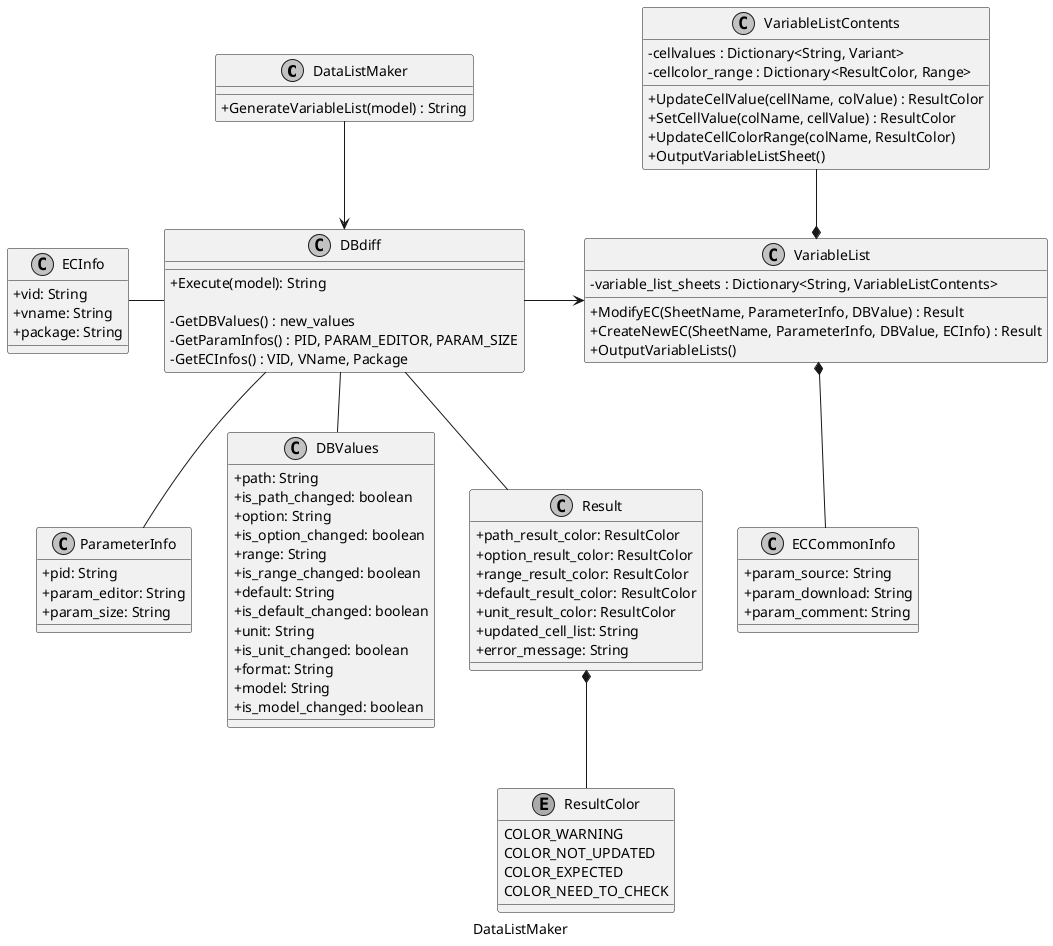 @startuml DataListMakerClass
caption DataListMaker

'skinparam handwritten true
skinparam shadowing false
skinparam monochrome true
skinparam ClassAttributeIconSize 0

' class definition
class DataListMaker {
    + GenerateVariableList(model) : String
}

class DBdiff {
    ' + Init()
    + Execute(model): String

    - GetDBValues() : new_values
    - GetParamInfos() : PID, PARAM_EDITOR, PARAM_SIZE
    - GetECInfos() : VID, VName, Package
}

class VariableList {
- variable_list_sheets : Dictionary<String, VariableListContents>

+ ModifyEC(SheetName, ParameterInfo, DBValue) : Result
+ CreateNewEC(SheetName, ParameterInfo, DBValue, ECInfo) : Result
+ OutputVariableLists()
}

class VariableListContents {
    - cellvalues : Dictionary<String, Variant>
    - cellcolor_range : Dictionary<ResultColor, Range>

    ' If different value, change value and color
    + UpdateCellValue(cellName, colValue) : ResultColor
    ' Overwrite value (not change color)
    + SetCellValue(colName, cellValue) : ResultColor
    + UpdateCellColorRange(colName, ResultColor)
    + OutputVariableListSheet()
}

Enum ResultColor {
    COLOR_WARNING
    COLOR_NOT_UPDATED
    COLOR_EXPECTED
    COLOR_NEED_TO_CHECK
}

class ECCommonInfo {
    + param_source: String
    + param_download: String
    + param_comment: String
}

class ECInfo {
    + vid: String
    + vname: String
    + package: String
}

class ParameterInfo {
    + pid: String
    + param_editor: String
    + param_size: String
}

class DBValues {
    + path: String
    + is_path_changed: boolean
    + option: String
    + is_option_changed: boolean
    + range: String
    + is_range_changed: boolean
    + default: String
    + is_default_changed: boolean
    + unit: String
    + is_unit_changed: boolean
    + format: String
    + model: String
    + is_model_changed: boolean
}

class Result {
    + path_result_color: ResultColor
    + option_result_color: ResultColor
    + range_result_color: ResultColor
    + default_result_color: ResultColor
    + unit_result_color: ResultColor
    + updated_cell_list: String
    + error_message: String
}

' class relations
DataListMaker -down-> DBdiff
DBdiff -left- ECInfo
DBdiff -down- ParameterInfo
DBdiff -down- DBValues
DBdiff -right-> VariableList
VariableList *-down- ECCommonInfo
' VariableList -- Result
DBdiff -- Result
Result *-down- ResultColor
VariableList *-up- VariableListContents

@enduml